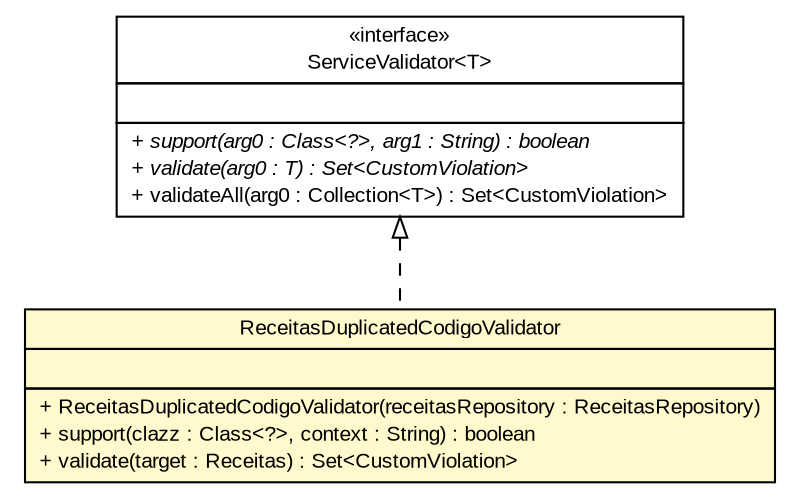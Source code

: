 #!/usr/local/bin/dot
#
# Class diagram 
# Generated by UMLGraph version R5_6 (http://www.umlgraph.org/)
#

digraph G {
	edge [fontname="arial",fontsize=10,labelfontname="arial",labelfontsize=10];
	node [fontname="arial",fontsize=10,shape=plaintext];
	nodesep=0.25;
	ranksep=0.5;
	// br.gov.to.sefaz.arr.parametros.business.service.validator.ReceitasDuplicatedCodigoValidator
	c138864 [label=<<table title="br.gov.to.sefaz.arr.parametros.business.service.validator.ReceitasDuplicatedCodigoValidator" border="0" cellborder="1" cellspacing="0" cellpadding="2" port="p" bgcolor="lemonChiffon" href="./ReceitasDuplicatedCodigoValidator.html">
		<tr><td><table border="0" cellspacing="0" cellpadding="1">
<tr><td align="center" balign="center"> ReceitasDuplicatedCodigoValidator </td></tr>
		</table></td></tr>
		<tr><td><table border="0" cellspacing="0" cellpadding="1">
<tr><td align="left" balign="left">  </td></tr>
		</table></td></tr>
		<tr><td><table border="0" cellspacing="0" cellpadding="1">
<tr><td align="left" balign="left"> + ReceitasDuplicatedCodigoValidator(receitasRepository : ReceitasRepository) </td></tr>
<tr><td align="left" balign="left"> + support(clazz : Class&lt;?&gt;, context : String) : boolean </td></tr>
<tr><td align="left" balign="left"> + validate(target : Receitas) : Set&lt;CustomViolation&gt; </td></tr>
		</table></td></tr>
		</table>>, URL="./ReceitasDuplicatedCodigoValidator.html", fontname="arial", fontcolor="black", fontsize=10.0];
	//br.gov.to.sefaz.arr.parametros.business.service.validator.ReceitasDuplicatedCodigoValidator implements br.gov.to.sefaz.business.service.validation.ServiceValidator<T>
	c139149:p -> c138864:p [dir=back,arrowtail=empty,style=dashed];
	// br.gov.to.sefaz.business.service.validation.ServiceValidator<T>
	c139149 [label=<<table title="br.gov.to.sefaz.business.service.validation.ServiceValidator" border="0" cellborder="1" cellspacing="0" cellpadding="2" port="p" href="http://java.sun.com/j2se/1.4.2/docs/api/br/gov/to/sefaz/business/service/validation/ServiceValidator.html">
		<tr><td><table border="0" cellspacing="0" cellpadding="1">
<tr><td align="center" balign="center"> &#171;interface&#187; </td></tr>
<tr><td align="center" balign="center"> ServiceValidator&lt;T&gt; </td></tr>
		</table></td></tr>
		<tr><td><table border="0" cellspacing="0" cellpadding="1">
<tr><td align="left" balign="left">  </td></tr>
		</table></td></tr>
		<tr><td><table border="0" cellspacing="0" cellpadding="1">
<tr><td align="left" balign="left"><font face="arial italic" point-size="10.0"> + support(arg0 : Class&lt;?&gt;, arg1 : String) : boolean </font></td></tr>
<tr><td align="left" balign="left"><font face="arial italic" point-size="10.0"> + validate(arg0 : T) : Set&lt;CustomViolation&gt; </font></td></tr>
<tr><td align="left" balign="left"> + validateAll(arg0 : Collection&lt;T&gt;) : Set&lt;CustomViolation&gt; </td></tr>
		</table></td></tr>
		</table>>, URL="http://java.sun.com/j2se/1.4.2/docs/api/br/gov/to/sefaz/business/service/validation/ServiceValidator.html", fontname="arial", fontcolor="black", fontsize=10.0];
}

